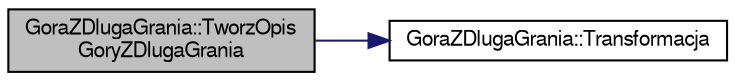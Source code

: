 digraph "GoraZDlugaGrania::TworzOpisGoryZDlugaGrania"
{
 // LATEX_PDF_SIZE
  edge [fontname="FreeSans",fontsize="10",labelfontname="FreeSans",labelfontsize="10"];
  node [fontname="FreeSans",fontsize="10",shape=record];
  rankdir="LR";
  Node1 [label="GoraZDlugaGrania::TworzOpis\lGoryZDlugaGrania",height=0.2,width=0.4,color="black", fillcolor="grey75", style="filled", fontcolor="black",tooltip="Metody tworzace zestawy plikow."];
  Node1 -> Node2 [color="midnightblue",fontsize="10",style="solid",fontname="FreeSans"];
  Node2 [label="GoraZDlugaGrania::Transformacja",height=0.2,width=0.4,color="black", fillcolor="white", style="filled",URL="$a00134.html#a65b6da0510eba9d358186f5c9d3f9ef4",tooltip="Metody Transformujace i obslugujace wyswietlanie gory na scenie."];
}
